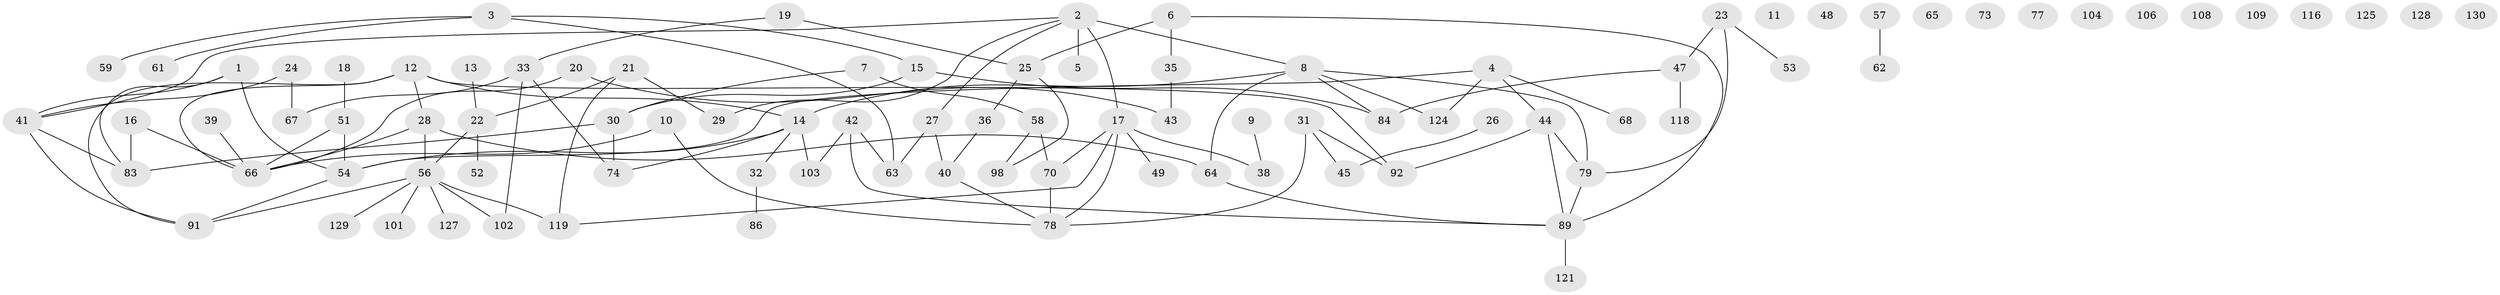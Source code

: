 // original degree distribution, {2: 0.20454545454545456, 4: 0.11363636363636363, 5: 0.06818181818181818, 3: 0.24242424242424243, 1: 0.25757575757575757, 0: 0.09090909090909091, 6: 0.015151515151515152, 7: 0.007575757575757576}
// Generated by graph-tools (version 1.1) at 2025/41/03/06/25 10:41:19]
// undirected, 92 vertices, 111 edges
graph export_dot {
graph [start="1"]
  node [color=gray90,style=filled];
  1 [super="+93"];
  2 [super="+75"];
  3 [super="+99"];
  4 [super="+105"];
  5;
  6;
  7 [super="+81"];
  8 [super="+85"];
  9;
  10 [super="+126"];
  11;
  12;
  13;
  14 [super="+111"];
  15;
  16 [super="+69"];
  17 [super="+55"];
  18;
  19;
  20;
  21;
  22 [super="+37"];
  23 [super="+120"];
  24 [super="+34"];
  25 [super="+50"];
  26;
  27 [super="+46"];
  28 [super="+71"];
  29;
  30;
  31 [super="+82"];
  32;
  33 [super="+60"];
  35 [super="+97"];
  36;
  38;
  39;
  40;
  41 [super="+72"];
  42 [super="+112"];
  43;
  44 [super="+131"];
  45 [super="+87"];
  47 [super="+115"];
  48 [super="+96"];
  49;
  51 [super="+95"];
  52 [super="+88"];
  53;
  54 [super="+94"];
  56 [super="+76"];
  57;
  58 [super="+90"];
  59;
  61;
  62 [super="+132"];
  63;
  64 [super="+117"];
  65;
  66 [super="+100"];
  67;
  68;
  70 [super="+80"];
  73;
  74 [super="+122"];
  77;
  78 [super="+110"];
  79 [super="+107"];
  83 [super="+113"];
  84;
  86;
  89 [super="+114"];
  91;
  92;
  98;
  101;
  102 [super="+123"];
  103;
  104;
  106;
  108;
  109;
  116;
  118;
  119;
  121;
  124;
  125;
  127;
  128;
  129;
  130;
  1 -- 54;
  1 -- 41;
  1 -- 83;
  2 -- 5;
  2 -- 41;
  2 -- 29;
  2 -- 8;
  2 -- 17;
  2 -- 27;
  3 -- 15;
  3 -- 59;
  3 -- 61;
  3 -- 63;
  4 -- 44;
  4 -- 68;
  4 -- 124;
  4 -- 54;
  6 -- 35;
  6 -- 25;
  6 -- 89;
  7 -- 30;
  7 -- 58;
  8 -- 14;
  8 -- 79;
  8 -- 84;
  8 -- 124;
  8 -- 64;
  9 -- 38;
  10 -- 78;
  10 -- 66;
  12 -- 66 [weight=2];
  12 -- 91;
  12 -- 92;
  12 -- 28;
  12 -- 14;
  13 -- 22;
  14 -- 32;
  14 -- 54;
  14 -- 103;
  14 -- 74;
  15 -- 30;
  15 -- 84;
  16 -- 83 [weight=2];
  16 -- 66;
  17 -- 70;
  17 -- 78;
  17 -- 49;
  17 -- 38;
  17 -- 119;
  18 -- 51;
  19 -- 25;
  19 -- 33;
  20 -- 43;
  20 -- 66;
  21 -- 22;
  21 -- 29;
  21 -- 119;
  22 -- 56;
  22 -- 52;
  23 -- 53;
  23 -- 47;
  23 -- 79;
  24 -- 67;
  24 -- 41;
  25 -- 98;
  25 -- 36;
  26 -- 45;
  27 -- 40;
  27 -- 63;
  28 -- 66;
  28 -- 56;
  28 -- 64;
  30 -- 74;
  30 -- 83;
  31 -- 92;
  31 -- 45;
  31 -- 78;
  32 -- 86;
  33 -- 67;
  33 -- 102;
  33 -- 74;
  35 -- 43;
  36 -- 40;
  39 -- 66;
  40 -- 78;
  41 -- 91;
  41 -- 83;
  42 -- 89;
  42 -- 103;
  42 -- 63;
  44 -- 92;
  44 -- 79;
  44 -- 89;
  47 -- 84;
  47 -- 118;
  51 -- 54;
  51 -- 66;
  54 -- 91;
  56 -- 127;
  56 -- 129;
  56 -- 119;
  56 -- 101;
  56 -- 91;
  56 -- 102;
  57 -- 62;
  58 -- 70;
  58 -- 98;
  64 -- 89;
  70 -- 78;
  79 -- 89 [weight=2];
  89 -- 121;
}
